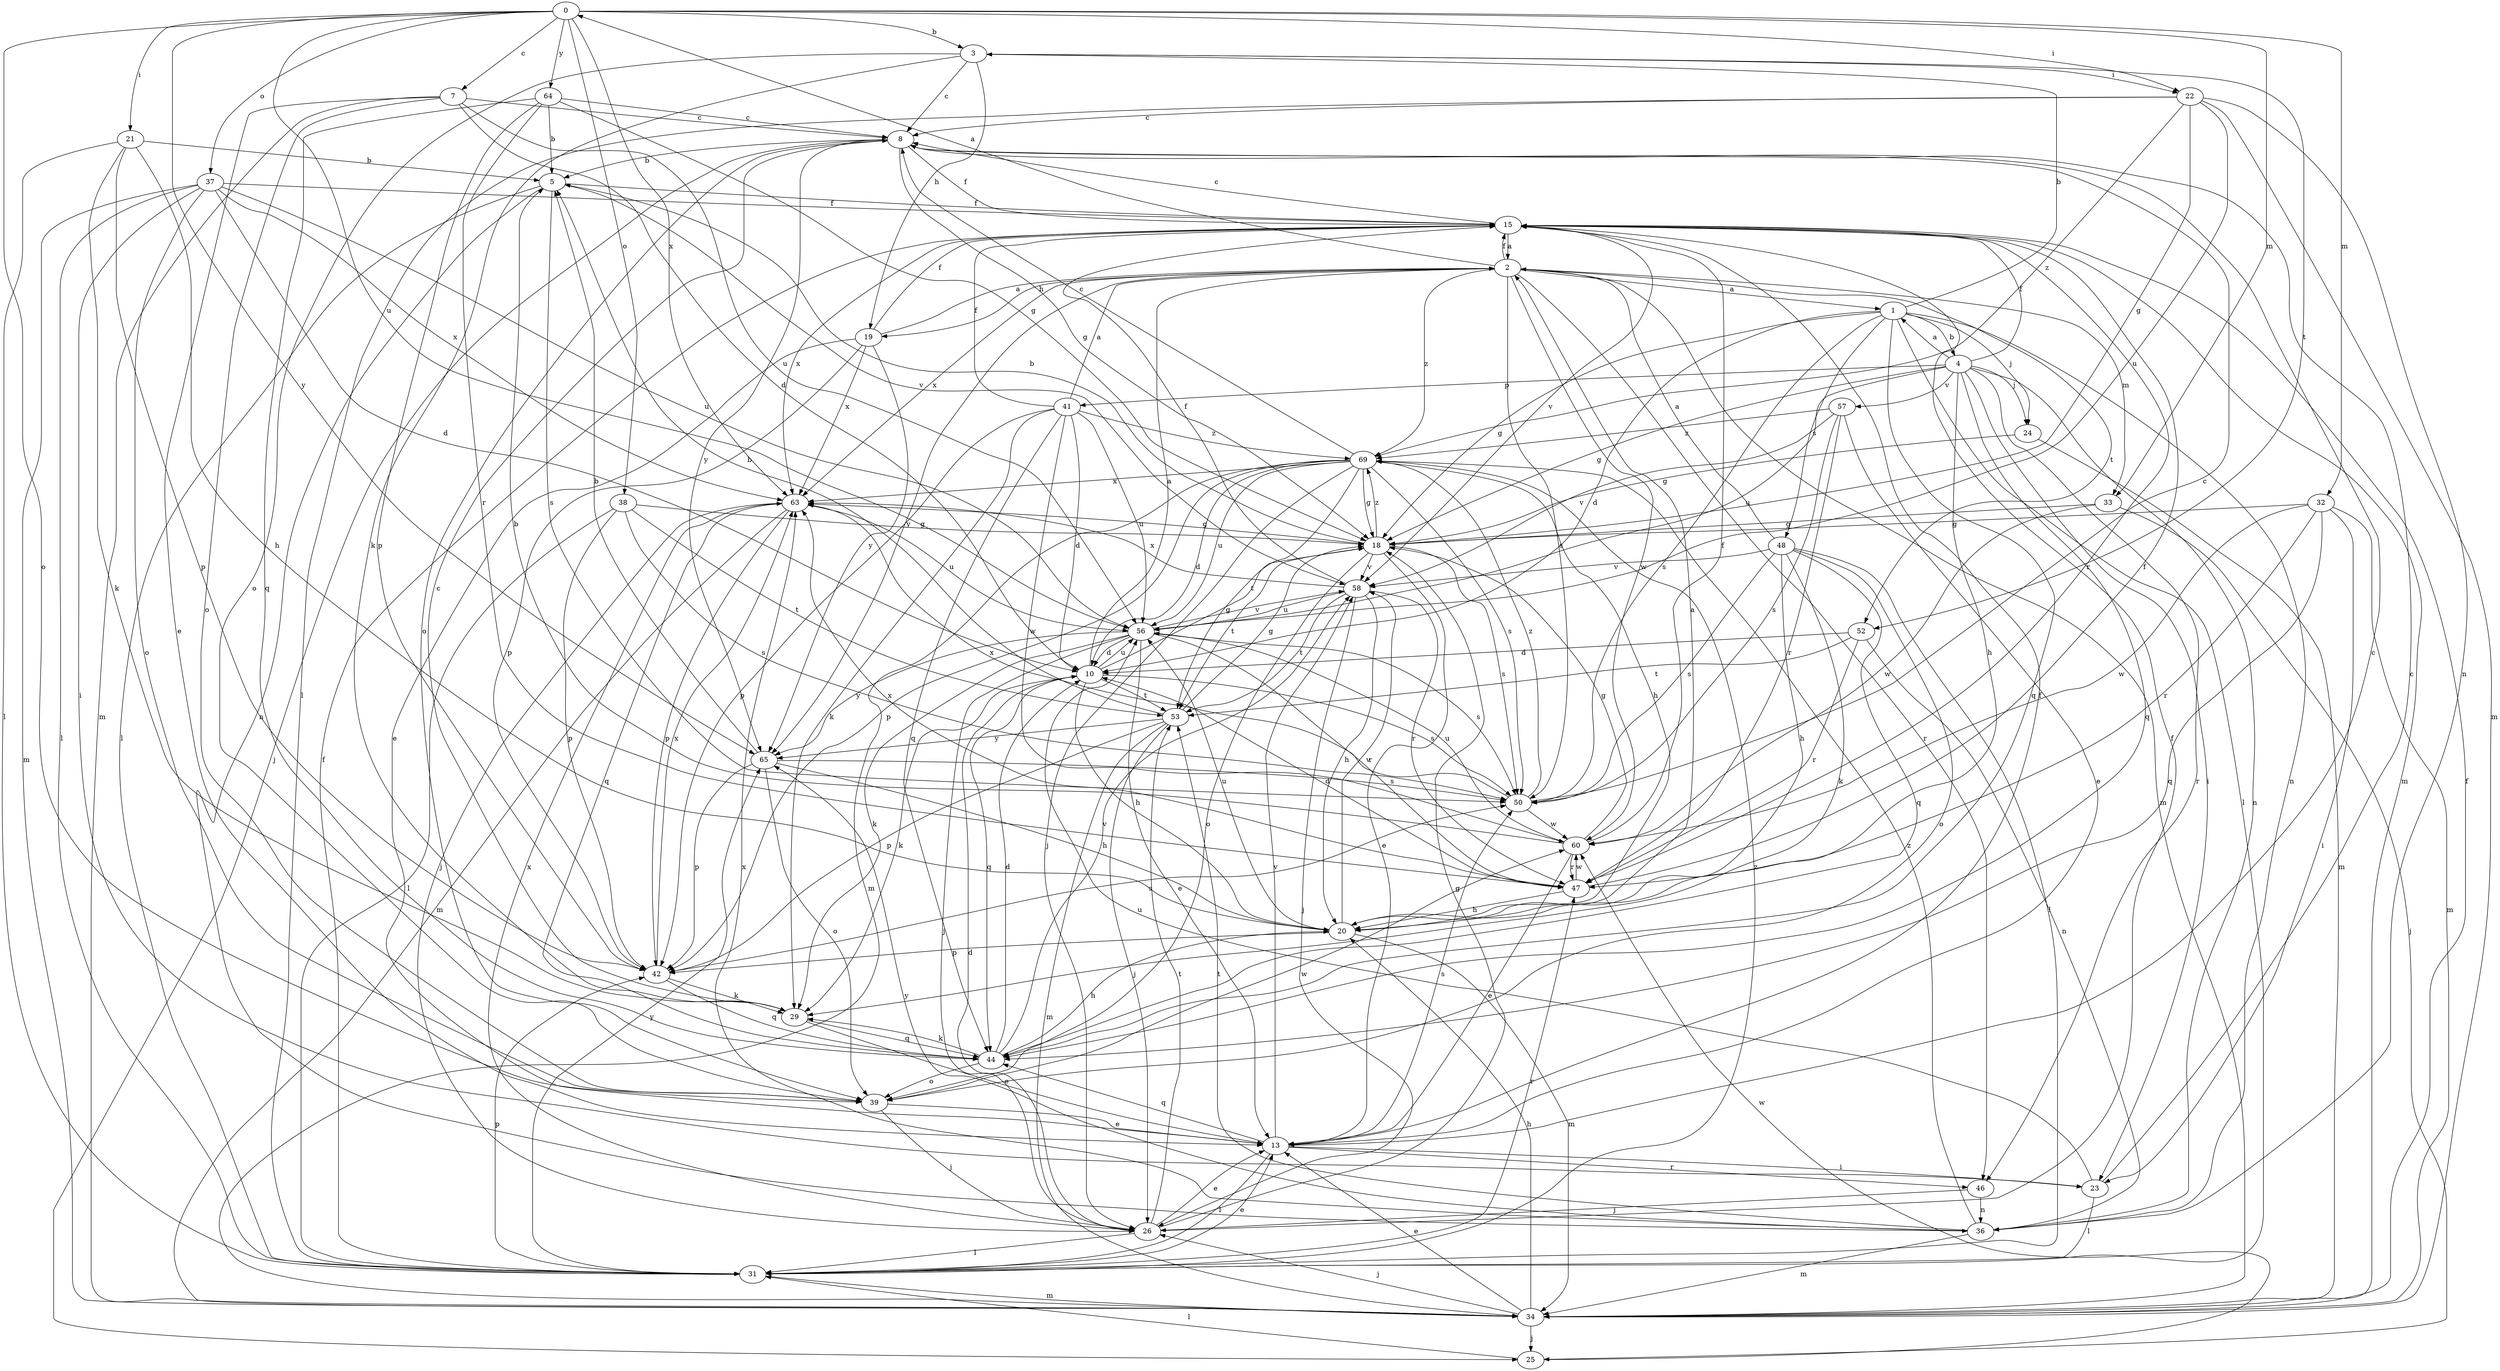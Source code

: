 strict digraph  {
0;
1;
2;
3;
4;
5;
7;
8;
10;
13;
15;
18;
19;
20;
21;
22;
23;
24;
25;
26;
29;
31;
32;
33;
34;
36;
37;
38;
39;
41;
42;
44;
46;
47;
48;
50;
52;
53;
56;
57;
58;
60;
63;
64;
65;
69;
0 -> 3  [label=b];
0 -> 7  [label=c];
0 -> 21  [label=i];
0 -> 22  [label=i];
0 -> 32  [label=m];
0 -> 33  [label=m];
0 -> 37  [label=o];
0 -> 38  [label=o];
0 -> 39  [label=o];
0 -> 56  [label=u];
0 -> 63  [label=x];
0 -> 64  [label=y];
0 -> 65  [label=y];
1 -> 3  [label=b];
1 -> 4  [label=b];
1 -> 10  [label=d];
1 -> 18  [label=g];
1 -> 24  [label=j];
1 -> 31  [label=l];
1 -> 36  [label=n];
1 -> 44  [label=q];
1 -> 48  [label=s];
1 -> 50  [label=s];
2 -> 0  [label=a];
2 -> 1  [label=a];
2 -> 15  [label=f];
2 -> 19  [label=h];
2 -> 33  [label=m];
2 -> 34  [label=m];
2 -> 46  [label=r];
2 -> 50  [label=s];
2 -> 52  [label=t];
2 -> 60  [label=w];
2 -> 63  [label=x];
2 -> 65  [label=y];
2 -> 69  [label=z];
3 -> 8  [label=c];
3 -> 19  [label=h];
3 -> 22  [label=i];
3 -> 29  [label=k];
3 -> 39  [label=o];
3 -> 52  [label=t];
4 -> 1  [label=a];
4 -> 15  [label=f];
4 -> 18  [label=g];
4 -> 20  [label=h];
4 -> 23  [label=i];
4 -> 24  [label=j];
4 -> 36  [label=n];
4 -> 41  [label=p];
4 -> 44  [label=q];
4 -> 46  [label=r];
4 -> 56  [label=u];
4 -> 57  [label=v];
5 -> 15  [label=f];
5 -> 31  [label=l];
5 -> 36  [label=n];
5 -> 50  [label=s];
5 -> 58  [label=v];
7 -> 8  [label=c];
7 -> 10  [label=d];
7 -> 13  [label=e];
7 -> 34  [label=m];
7 -> 39  [label=o];
7 -> 56  [label=u];
8 -> 5  [label=b];
8 -> 15  [label=f];
8 -> 18  [label=g];
8 -> 25  [label=j];
8 -> 39  [label=o];
8 -> 65  [label=y];
10 -> 2  [label=a];
10 -> 18  [label=g];
10 -> 20  [label=h];
10 -> 29  [label=k];
10 -> 44  [label=q];
10 -> 50  [label=s];
10 -> 53  [label=t];
10 -> 56  [label=u];
13 -> 8  [label=c];
13 -> 15  [label=f];
13 -> 23  [label=i];
13 -> 31  [label=l];
13 -> 44  [label=q];
13 -> 46  [label=r];
13 -> 50  [label=s];
13 -> 58  [label=v];
15 -> 2  [label=a];
15 -> 8  [label=c];
15 -> 34  [label=m];
15 -> 47  [label=r];
15 -> 58  [label=v];
15 -> 63  [label=x];
18 -> 5  [label=b];
18 -> 13  [label=e];
18 -> 39  [label=o];
18 -> 50  [label=s];
18 -> 53  [label=t];
18 -> 58  [label=v];
18 -> 69  [label=z];
19 -> 2  [label=a];
19 -> 13  [label=e];
19 -> 15  [label=f];
19 -> 42  [label=p];
19 -> 63  [label=x];
19 -> 65  [label=y];
20 -> 2  [label=a];
20 -> 34  [label=m];
20 -> 42  [label=p];
20 -> 56  [label=u];
20 -> 58  [label=v];
21 -> 5  [label=b];
21 -> 20  [label=h];
21 -> 29  [label=k];
21 -> 31  [label=l];
21 -> 42  [label=p];
22 -> 8  [label=c];
22 -> 18  [label=g];
22 -> 31  [label=l];
22 -> 34  [label=m];
22 -> 36  [label=n];
22 -> 56  [label=u];
22 -> 69  [label=z];
23 -> 8  [label=c];
23 -> 31  [label=l];
23 -> 56  [label=u];
24 -> 18  [label=g];
24 -> 34  [label=m];
25 -> 31  [label=l];
25 -> 60  [label=w];
26 -> 10  [label=d];
26 -> 13  [label=e];
26 -> 15  [label=f];
26 -> 18  [label=g];
26 -> 31  [label=l];
26 -> 53  [label=t];
26 -> 63  [label=x];
29 -> 8  [label=c];
29 -> 13  [label=e];
29 -> 44  [label=q];
31 -> 13  [label=e];
31 -> 15  [label=f];
31 -> 34  [label=m];
31 -> 42  [label=p];
31 -> 47  [label=r];
31 -> 65  [label=y];
31 -> 69  [label=z];
32 -> 18  [label=g];
32 -> 23  [label=i];
32 -> 34  [label=m];
32 -> 44  [label=q];
32 -> 47  [label=r];
32 -> 60  [label=w];
33 -> 18  [label=g];
33 -> 25  [label=j];
33 -> 60  [label=w];
34 -> 13  [label=e];
34 -> 15  [label=f];
34 -> 20  [label=h];
34 -> 25  [label=j];
34 -> 26  [label=j];
36 -> 34  [label=m];
36 -> 53  [label=t];
36 -> 63  [label=x];
36 -> 65  [label=y];
36 -> 69  [label=z];
37 -> 10  [label=d];
37 -> 15  [label=f];
37 -> 23  [label=i];
37 -> 31  [label=l];
37 -> 34  [label=m];
37 -> 39  [label=o];
37 -> 56  [label=u];
37 -> 63  [label=x];
38 -> 18  [label=g];
38 -> 31  [label=l];
38 -> 42  [label=p];
38 -> 50  [label=s];
38 -> 53  [label=t];
39 -> 13  [label=e];
39 -> 26  [label=j];
39 -> 60  [label=w];
41 -> 2  [label=a];
41 -> 10  [label=d];
41 -> 15  [label=f];
41 -> 29  [label=k];
41 -> 42  [label=p];
41 -> 44  [label=q];
41 -> 56  [label=u];
41 -> 60  [label=w];
41 -> 69  [label=z];
42 -> 29  [label=k];
42 -> 44  [label=q];
42 -> 50  [label=s];
42 -> 63  [label=x];
44 -> 10  [label=d];
44 -> 20  [label=h];
44 -> 29  [label=k];
44 -> 39  [label=o];
44 -> 58  [label=v];
46 -> 26  [label=j];
46 -> 36  [label=n];
47 -> 10  [label=d];
47 -> 15  [label=f];
47 -> 20  [label=h];
47 -> 60  [label=w];
47 -> 63  [label=x];
48 -> 2  [label=a];
48 -> 20  [label=h];
48 -> 29  [label=k];
48 -> 31  [label=l];
48 -> 39  [label=o];
48 -> 44  [label=q];
48 -> 50  [label=s];
48 -> 58  [label=v];
50 -> 8  [label=c];
50 -> 60  [label=w];
50 -> 63  [label=x];
50 -> 69  [label=z];
52 -> 10  [label=d];
52 -> 36  [label=n];
52 -> 47  [label=r];
52 -> 53  [label=t];
53 -> 5  [label=b];
53 -> 18  [label=g];
53 -> 26  [label=j];
53 -> 34  [label=m];
53 -> 42  [label=p];
53 -> 65  [label=y];
56 -> 10  [label=d];
56 -> 13  [label=e];
56 -> 26  [label=j];
56 -> 29  [label=k];
56 -> 47  [label=r];
56 -> 50  [label=s];
56 -> 58  [label=v];
56 -> 65  [label=y];
57 -> 13  [label=e];
57 -> 47  [label=r];
57 -> 50  [label=s];
57 -> 58  [label=v];
57 -> 69  [label=z];
58 -> 15  [label=f];
58 -> 20  [label=h];
58 -> 26  [label=j];
58 -> 47  [label=r];
58 -> 53  [label=t];
58 -> 56  [label=u];
58 -> 63  [label=x];
60 -> 5  [label=b];
60 -> 13  [label=e];
60 -> 15  [label=f];
60 -> 18  [label=g];
60 -> 47  [label=r];
60 -> 56  [label=u];
63 -> 18  [label=g];
63 -> 26  [label=j];
63 -> 34  [label=m];
63 -> 42  [label=p];
63 -> 44  [label=q];
63 -> 56  [label=u];
64 -> 5  [label=b];
64 -> 8  [label=c];
64 -> 18  [label=g];
64 -> 42  [label=p];
64 -> 44  [label=q];
64 -> 47  [label=r];
65 -> 5  [label=b];
65 -> 20  [label=h];
65 -> 39  [label=o];
65 -> 42  [label=p];
65 -> 50  [label=s];
69 -> 8  [label=c];
69 -> 10  [label=d];
69 -> 18  [label=g];
69 -> 20  [label=h];
69 -> 26  [label=j];
69 -> 34  [label=m];
69 -> 42  [label=p];
69 -> 50  [label=s];
69 -> 53  [label=t];
69 -> 56  [label=u];
69 -> 63  [label=x];
}
